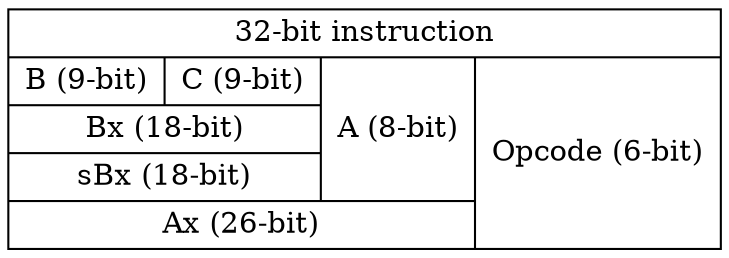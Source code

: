 digraph instruction
{
rankdir = LR;
node[shape = record];

instr[
label = "32-bit instruction | { { { { { B (9-bit) | C (9-bit) } | Bx (18-bit) | sBx (18-bit) } | A (8-bit) } | Ax (26-bit) } | Opcode (6-bit) }"
];
}
